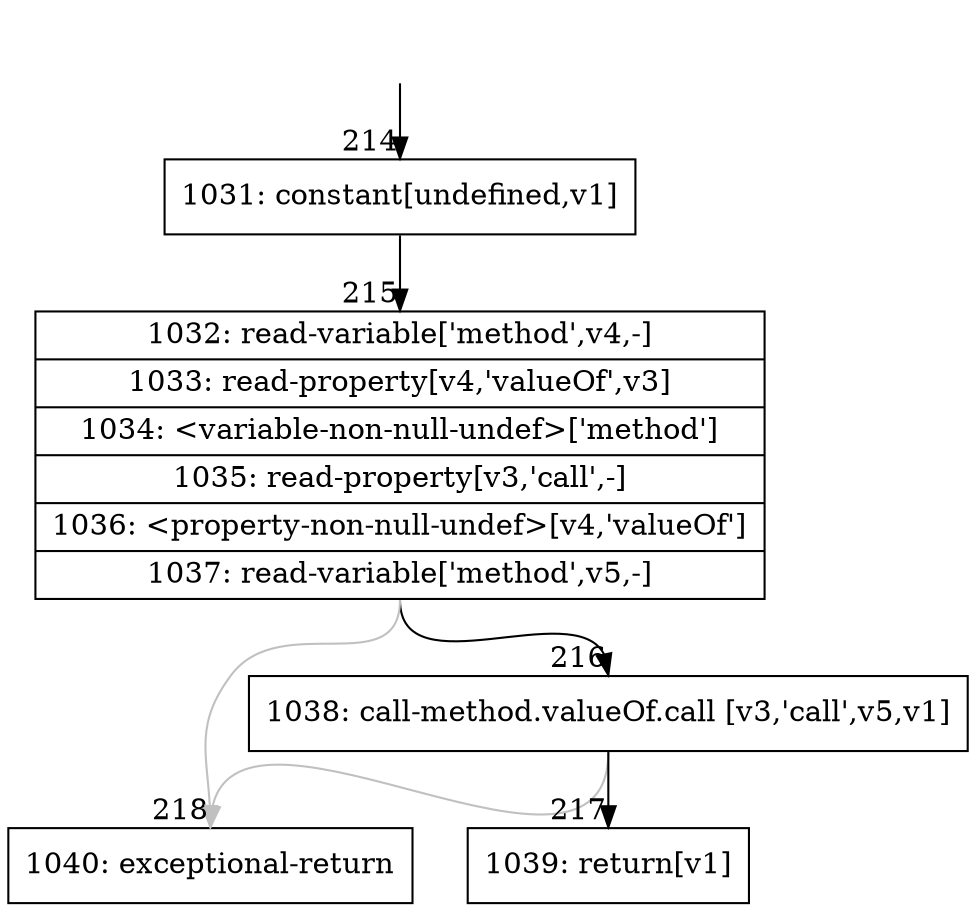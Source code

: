 digraph {
rankdir="TD"
BB_entry15[shape=none,label=""];
BB_entry15 -> BB214 [tailport=s, headport=n, headlabel="    214"]
BB214 [shape=record label="{1031: constant[undefined,v1]}" ] 
BB214 -> BB215 [tailport=s, headport=n, headlabel="      215"]
BB215 [shape=record label="{1032: read-variable['method',v4,-]|1033: read-property[v4,'valueOf',v3]|1034: \<variable-non-null-undef\>['method']|1035: read-property[v3,'call',-]|1036: \<property-non-null-undef\>[v4,'valueOf']|1037: read-variable['method',v5,-]}" ] 
BB215 -> BB216 [tailport=s, headport=n, headlabel="      216"]
BB215 -> BB218 [tailport=s, headport=n, color=gray, headlabel="      218"]
BB216 [shape=record label="{1038: call-method.valueOf.call [v3,'call',v5,v1]}" ] 
BB216 -> BB217 [tailport=s, headport=n, headlabel="      217"]
BB216 -> BB218 [tailport=s, headport=n, color=gray]
BB217 [shape=record label="{1039: return[v1]}" ] 
BB218 [shape=record label="{1040: exceptional-return}" ] 
//#$~ 124
}
